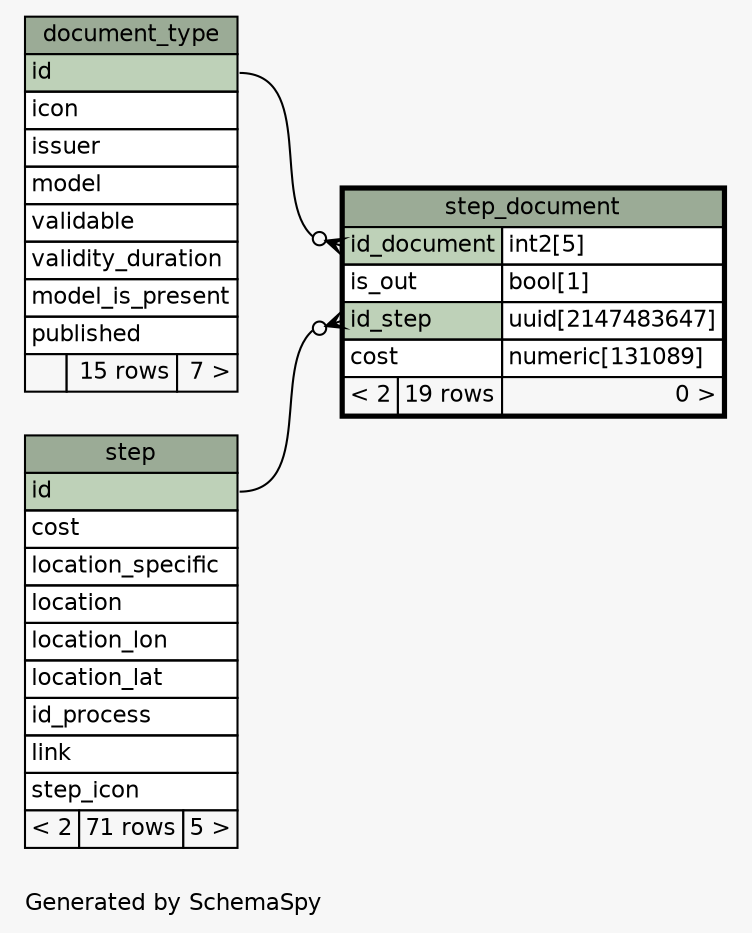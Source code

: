 // dot 2.30.1 on Linux 3.10.0-1127.19.1.el7.x86_64
// SchemaSpy rev 590
digraph "oneDegreeRelationshipsDiagram" {
  graph [
    rankdir="RL"
    bgcolor="#f7f7f7"
    label="\nGenerated by SchemaSpy"
    labeljust="l"
    nodesep="0.18"
    ranksep="0.46"
    fontname="Helvetica"
    fontsize="11"
  ];
  node [
    fontname="Helvetica"
    fontsize="11"
    shape="plaintext"
  ];
  edge [
    arrowsize="0.8"
  ];
  "step_document":"id_document":w -> "document_type":"id":e [arrowhead=none dir=back arrowtail=crowodot];
  "step_document":"id_step":w -> "step":"id":e [arrowhead=none dir=back arrowtail=crowodot];
  "document_type" [
    label=<
    <TABLE BORDER="0" CELLBORDER="1" CELLSPACING="0" BGCOLOR="#ffffff">
      <TR><TD COLSPAN="3" BGCOLOR="#9bab96" ALIGN="CENTER">document_type</TD></TR>
      <TR><TD PORT="id" COLSPAN="3" BGCOLOR="#bed1b8" ALIGN="LEFT">id</TD></TR>
      <TR><TD PORT="icon" COLSPAN="3" ALIGN="LEFT">icon</TD></TR>
      <TR><TD PORT="issuer" COLSPAN="3" ALIGN="LEFT">issuer</TD></TR>
      <TR><TD PORT="model" COLSPAN="3" ALIGN="LEFT">model</TD></TR>
      <TR><TD PORT="validable" COLSPAN="3" ALIGN="LEFT">validable</TD></TR>
      <TR><TD PORT="validity_duration" COLSPAN="3" ALIGN="LEFT">validity_duration</TD></TR>
      <TR><TD PORT="model_is_present" COLSPAN="3" ALIGN="LEFT">model_is_present</TD></TR>
      <TR><TD PORT="published" COLSPAN="3" ALIGN="LEFT">published</TD></TR>
      <TR><TD ALIGN="LEFT" BGCOLOR="#f7f7f7">  </TD><TD ALIGN="RIGHT" BGCOLOR="#f7f7f7">15 rows</TD><TD ALIGN="RIGHT" BGCOLOR="#f7f7f7">7 &gt;</TD></TR>
    </TABLE>>
    URL="document_type.html"
    tooltip="document_type"
  ];
  "step" [
    label=<
    <TABLE BORDER="0" CELLBORDER="1" CELLSPACING="0" BGCOLOR="#ffffff">
      <TR><TD COLSPAN="3" BGCOLOR="#9bab96" ALIGN="CENTER">step</TD></TR>
      <TR><TD PORT="id" COLSPAN="3" BGCOLOR="#bed1b8" ALIGN="LEFT">id</TD></TR>
      <TR><TD PORT="cost" COLSPAN="3" ALIGN="LEFT">cost</TD></TR>
      <TR><TD PORT="location_specific" COLSPAN="3" ALIGN="LEFT">location_specific</TD></TR>
      <TR><TD PORT="location" COLSPAN="3" ALIGN="LEFT">location</TD></TR>
      <TR><TD PORT="location_lon" COLSPAN="3" ALIGN="LEFT">location_lon</TD></TR>
      <TR><TD PORT="location_lat" COLSPAN="3" ALIGN="LEFT">location_lat</TD></TR>
      <TR><TD PORT="id_process" COLSPAN="3" ALIGN="LEFT">id_process</TD></TR>
      <TR><TD PORT="link" COLSPAN="3" ALIGN="LEFT">link</TD></TR>
      <TR><TD PORT="step_icon" COLSPAN="3" ALIGN="LEFT">step_icon</TD></TR>
      <TR><TD ALIGN="LEFT" BGCOLOR="#f7f7f7">&lt; 2</TD><TD ALIGN="RIGHT" BGCOLOR="#f7f7f7">71 rows</TD><TD ALIGN="RIGHT" BGCOLOR="#f7f7f7">5 &gt;</TD></TR>
    </TABLE>>
    URL="step.html"
    tooltip="step"
  ];
  "step_document" [
    label=<
    <TABLE BORDER="2" CELLBORDER="1" CELLSPACING="0" BGCOLOR="#ffffff">
      <TR><TD COLSPAN="3" BGCOLOR="#9bab96" ALIGN="CENTER">step_document</TD></TR>
      <TR><TD PORT="id_document" COLSPAN="2" BGCOLOR="#bed1b8" ALIGN="LEFT">id_document</TD><TD PORT="id_document.type" ALIGN="LEFT">int2[5]</TD></TR>
      <TR><TD PORT="is_out" COLSPAN="2" ALIGN="LEFT">is_out</TD><TD PORT="is_out.type" ALIGN="LEFT">bool[1]</TD></TR>
      <TR><TD PORT="id_step" COLSPAN="2" BGCOLOR="#bed1b8" ALIGN="LEFT">id_step</TD><TD PORT="id_step.type" ALIGN="LEFT">uuid[2147483647]</TD></TR>
      <TR><TD PORT="cost" COLSPAN="2" ALIGN="LEFT">cost</TD><TD PORT="cost.type" ALIGN="LEFT">numeric[131089]</TD></TR>
      <TR><TD ALIGN="LEFT" BGCOLOR="#f7f7f7">&lt; 2</TD><TD ALIGN="RIGHT" BGCOLOR="#f7f7f7">19 rows</TD><TD ALIGN="RIGHT" BGCOLOR="#f7f7f7">0 &gt;</TD></TR>
    </TABLE>>
    URL="step_document.html"
    tooltip="step_document"
  ];
}

